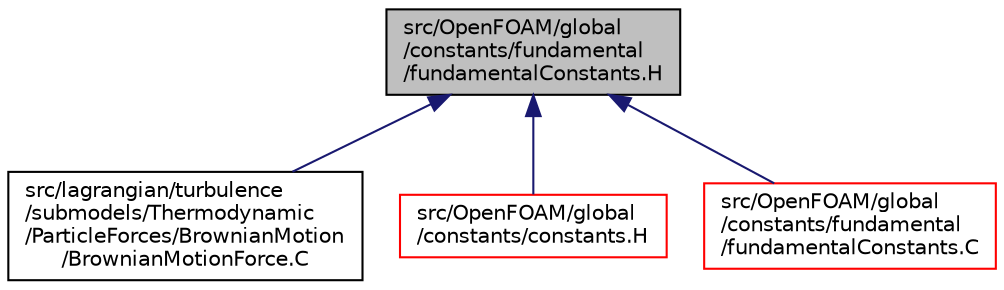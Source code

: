 digraph "src/OpenFOAM/global/constants/fundamental/fundamentalConstants.H"
{
  bgcolor="transparent";
  edge [fontname="Helvetica",fontsize="10",labelfontname="Helvetica",labelfontsize="10"];
  node [fontname="Helvetica",fontsize="10",shape=record];
  Node122 [label="src/OpenFOAM/global\l/constants/fundamental\l/fundamentalConstants.H",height=0.2,width=0.4,color="black", fillcolor="grey75", style="filled", fontcolor="black"];
  Node122 -> Node123 [dir="back",color="midnightblue",fontsize="10",style="solid",fontname="Helvetica"];
  Node123 [label="src/lagrangian/turbulence\l/submodels/Thermodynamic\l/ParticleForces/BrownianMotion\l/BrownianMotionForce.C",height=0.2,width=0.4,color="black",URL="$a07508.html"];
  Node122 -> Node124 [dir="back",color="midnightblue",fontsize="10",style="solid",fontname="Helvetica"];
  Node124 [label="src/OpenFOAM/global\l/constants/constants.H",height=0.2,width=0.4,color="red",URL="$a10931.html"];
  Node122 -> Node175 [dir="back",color="midnightblue",fontsize="10",style="solid",fontname="Helvetica"];
  Node175 [label="src/OpenFOAM/global\l/constants/fundamental\l/fundamentalConstants.C",height=0.2,width=0.4,color="red",URL="$a10946.html",tooltip="Fundamental dimensioned constants. "];
}
